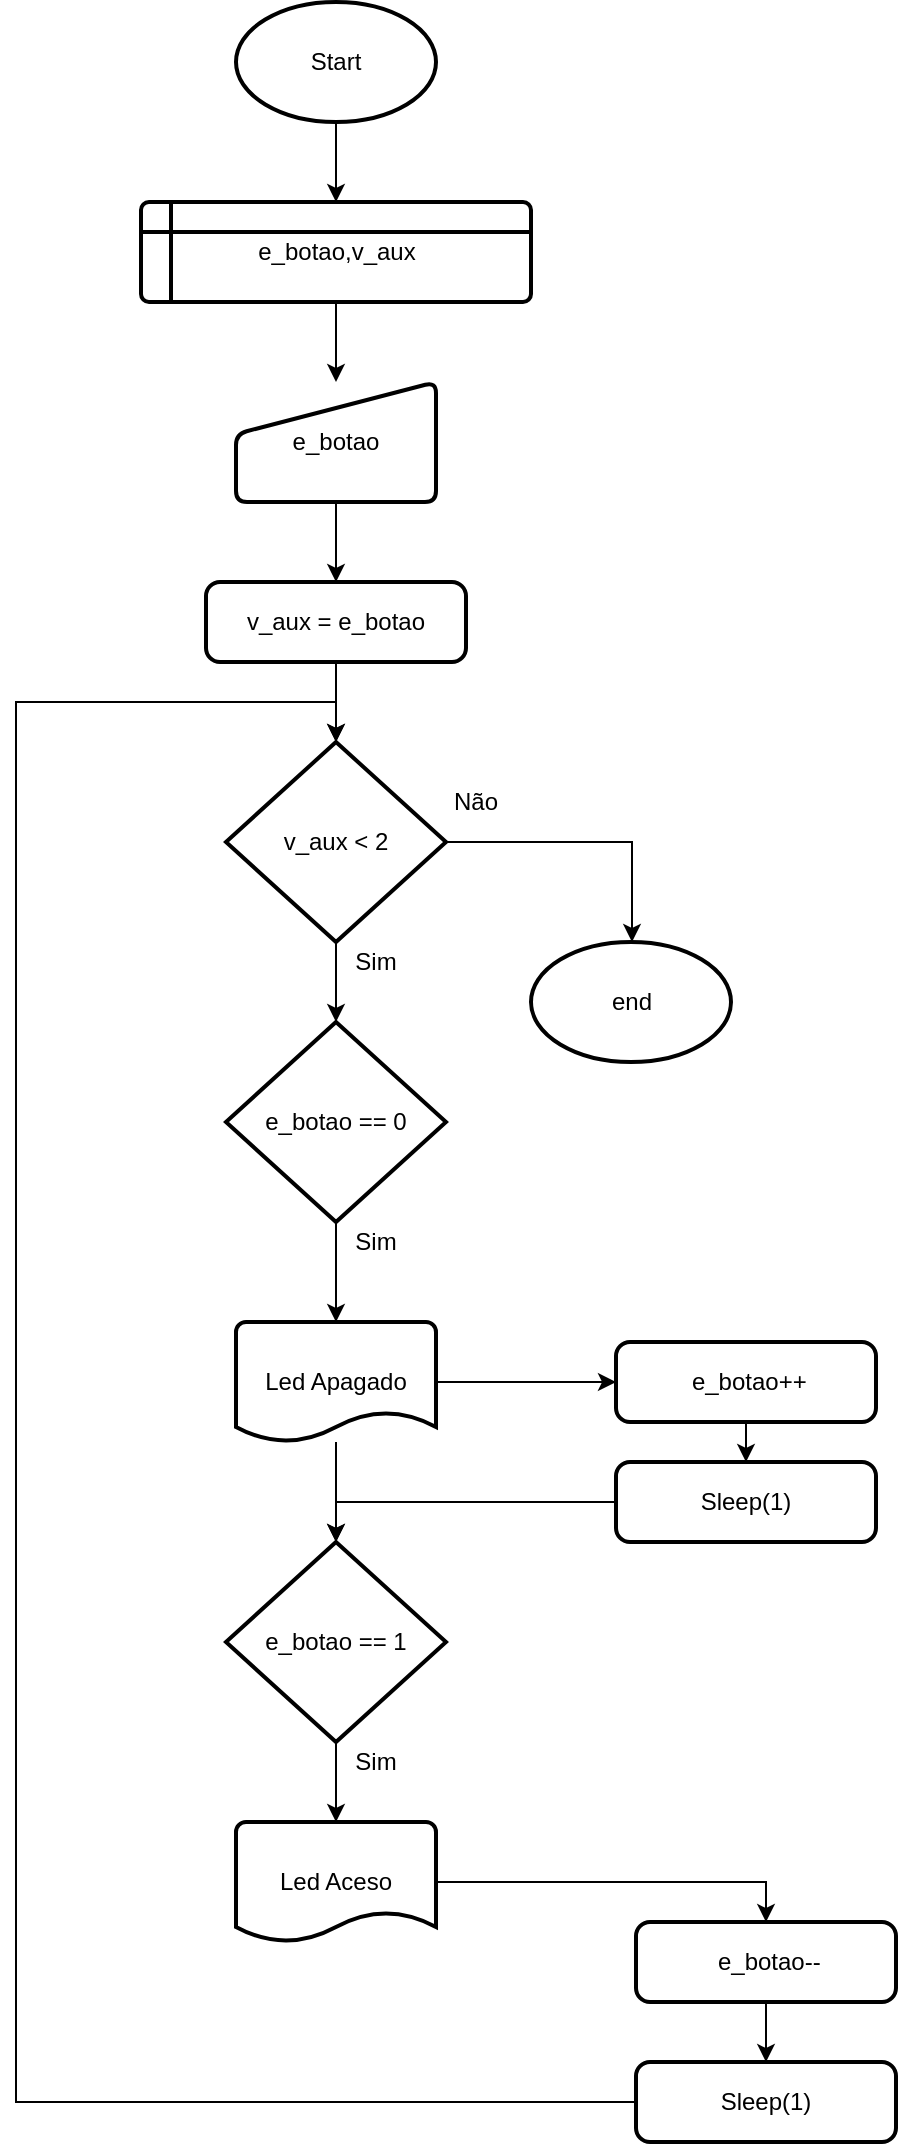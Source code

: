 <mxfile version="14.7.3" type="device"><diagram id="bAtRy4AtnlLyddLmSB6v" name="Page-1"><mxGraphModel dx="868" dy="393" grid="1" gridSize="10" guides="1" tooltips="1" connect="1" arrows="1" fold="1" page="1" pageScale="1" pageWidth="827" pageHeight="1169" math="0" shadow="0"><root><mxCell id="0"/><mxCell id="1" parent="0"/><mxCell id="hA6HvGTJ7c7k0ELDZRMZ-20" value="" style="edgeStyle=orthogonalEdgeStyle;rounded=0;orthogonalLoop=1;jettySize=auto;html=1;" edge="1" parent="1" source="hA6HvGTJ7c7k0ELDZRMZ-1" target="hA6HvGTJ7c7k0ELDZRMZ-2"><mxGeometry relative="1" as="geometry"/></mxCell><mxCell id="hA6HvGTJ7c7k0ELDZRMZ-1" value="&lt;font style=&quot;vertical-align: inherit&quot;&gt;&lt;font style=&quot;vertical-align: inherit&quot;&gt;Start&lt;/font&gt;&lt;/font&gt;" style="strokeWidth=2;html=1;shape=mxgraph.flowchart.start_1;whiteSpace=wrap;" vertex="1" parent="1"><mxGeometry x="270" y="10" width="100" height="60" as="geometry"/></mxCell><mxCell id="hA6HvGTJ7c7k0ELDZRMZ-21" value="" style="edgeStyle=orthogonalEdgeStyle;rounded=0;orthogonalLoop=1;jettySize=auto;html=1;" edge="1" parent="1" source="hA6HvGTJ7c7k0ELDZRMZ-2" target="hA6HvGTJ7c7k0ELDZRMZ-3"><mxGeometry relative="1" as="geometry"/></mxCell><mxCell id="hA6HvGTJ7c7k0ELDZRMZ-2" value="&lt;font style=&quot;vertical-align: inherit&quot;&gt;&lt;font style=&quot;vertical-align: inherit&quot;&gt;e_botao,v_aux&lt;/font&gt;&lt;/font&gt;" style="shape=internalStorage;whiteSpace=wrap;html=1;dx=15;dy=15;rounded=1;arcSize=8;strokeWidth=2;" vertex="1" parent="1"><mxGeometry x="222.5" y="110" width="195" height="50" as="geometry"/></mxCell><mxCell id="hA6HvGTJ7c7k0ELDZRMZ-23" value="" style="edgeStyle=orthogonalEdgeStyle;rounded=0;orthogonalLoop=1;jettySize=auto;html=1;" edge="1" parent="1" source="hA6HvGTJ7c7k0ELDZRMZ-3" target="hA6HvGTJ7c7k0ELDZRMZ-4"><mxGeometry relative="1" as="geometry"/></mxCell><mxCell id="hA6HvGTJ7c7k0ELDZRMZ-3" value="&lt;font style=&quot;vertical-align: inherit&quot;&gt;&lt;font style=&quot;vertical-align: inherit&quot;&gt;e_botao&lt;/font&gt;&lt;/font&gt;" style="html=1;strokeWidth=2;shape=manualInput;whiteSpace=wrap;rounded=1;size=26;arcSize=11;" vertex="1" parent="1"><mxGeometry x="270" y="200" width="100" height="60" as="geometry"/></mxCell><mxCell id="hA6HvGTJ7c7k0ELDZRMZ-24" value="" style="edgeStyle=orthogonalEdgeStyle;rounded=0;orthogonalLoop=1;jettySize=auto;html=1;" edge="1" parent="1" source="hA6HvGTJ7c7k0ELDZRMZ-4" target="hA6HvGTJ7c7k0ELDZRMZ-5"><mxGeometry relative="1" as="geometry"/></mxCell><mxCell id="hA6HvGTJ7c7k0ELDZRMZ-4" value="&lt;font style=&quot;vertical-align: inherit&quot;&gt;&lt;font style=&quot;vertical-align: inherit&quot;&gt;v_aux = e_botao&lt;/font&gt;&lt;/font&gt;" style="rounded=1;whiteSpace=wrap;html=1;absoluteArcSize=1;arcSize=14;strokeWidth=2;" vertex="1" parent="1"><mxGeometry x="255" y="300" width="130" height="40" as="geometry"/></mxCell><mxCell id="hA6HvGTJ7c7k0ELDZRMZ-25" value="" style="edgeStyle=orthogonalEdgeStyle;rounded=0;orthogonalLoop=1;jettySize=auto;html=1;" edge="1" parent="1" source="hA6HvGTJ7c7k0ELDZRMZ-5" target="hA6HvGTJ7c7k0ELDZRMZ-6"><mxGeometry relative="1" as="geometry"/></mxCell><mxCell id="hA6HvGTJ7c7k0ELDZRMZ-32" style="edgeStyle=orthogonalEdgeStyle;rounded=0;orthogonalLoop=1;jettySize=auto;html=1;exitX=1;exitY=0.5;exitDx=0;exitDy=0;exitPerimeter=0;" edge="1" parent="1" source="hA6HvGTJ7c7k0ELDZRMZ-5" target="hA6HvGTJ7c7k0ELDZRMZ-33"><mxGeometry relative="1" as="geometry"><mxPoint x="470" y="430" as="targetPoint"/><Array as="points"><mxPoint x="468" y="430"/></Array></mxGeometry></mxCell><mxCell id="hA6HvGTJ7c7k0ELDZRMZ-5" value="&lt;font style=&quot;vertical-align: inherit&quot;&gt;&lt;font style=&quot;vertical-align: inherit&quot;&gt;v_aux &amp;lt; 2&lt;/font&gt;&lt;/font&gt;" style="strokeWidth=2;html=1;shape=mxgraph.flowchart.decision;whiteSpace=wrap;" vertex="1" parent="1"><mxGeometry x="265" y="380" width="110" height="100" as="geometry"/></mxCell><mxCell id="hA6HvGTJ7c7k0ELDZRMZ-26" value="" style="edgeStyle=orthogonalEdgeStyle;rounded=0;orthogonalLoop=1;jettySize=auto;html=1;" edge="1" parent="1" source="hA6HvGTJ7c7k0ELDZRMZ-6" target="hA6HvGTJ7c7k0ELDZRMZ-7"><mxGeometry relative="1" as="geometry"/></mxCell><mxCell id="hA6HvGTJ7c7k0ELDZRMZ-6" value="&lt;font style=&quot;vertical-align: inherit&quot;&gt;&lt;font style=&quot;vertical-align: inherit&quot;&gt;&lt;font style=&quot;vertical-align: inherit&quot;&gt;&lt;font style=&quot;vertical-align: inherit&quot;&gt;e_botao == 0&lt;/font&gt;&lt;/font&gt;&lt;/font&gt;&lt;/font&gt;" style="strokeWidth=2;html=1;shape=mxgraph.flowchart.decision;whiteSpace=wrap;" vertex="1" parent="1"><mxGeometry x="265" y="520" width="110" height="100" as="geometry"/></mxCell><mxCell id="hA6HvGTJ7c7k0ELDZRMZ-13" style="edgeStyle=orthogonalEdgeStyle;rounded=0;orthogonalLoop=1;jettySize=auto;html=1;exitX=1;exitY=0.5;exitDx=0;exitDy=0;exitPerimeter=0;entryX=0;entryY=0.5;entryDx=0;entryDy=0;" edge="1" parent="1" source="hA6HvGTJ7c7k0ELDZRMZ-7" target="hA6HvGTJ7c7k0ELDZRMZ-10"><mxGeometry relative="1" as="geometry"><Array as="points"/></mxGeometry></mxCell><mxCell id="hA6HvGTJ7c7k0ELDZRMZ-29" value="" style="edgeStyle=orthogonalEdgeStyle;rounded=0;orthogonalLoop=1;jettySize=auto;html=1;" edge="1" parent="1" source="hA6HvGTJ7c7k0ELDZRMZ-7" target="hA6HvGTJ7c7k0ELDZRMZ-8"><mxGeometry relative="1" as="geometry"/></mxCell><mxCell id="hA6HvGTJ7c7k0ELDZRMZ-7" value="&lt;font style=&quot;vertical-align: inherit&quot;&gt;&lt;font style=&quot;vertical-align: inherit&quot;&gt;Led Apagado&lt;/font&gt;&lt;/font&gt;" style="strokeWidth=2;html=1;shape=mxgraph.flowchart.document2;whiteSpace=wrap;size=0.25;" vertex="1" parent="1"><mxGeometry x="270" y="670" width="100" height="60" as="geometry"/></mxCell><mxCell id="hA6HvGTJ7c7k0ELDZRMZ-27" value="" style="edgeStyle=orthogonalEdgeStyle;rounded=0;orthogonalLoop=1;jettySize=auto;html=1;" edge="1" parent="1" source="hA6HvGTJ7c7k0ELDZRMZ-8" target="hA6HvGTJ7c7k0ELDZRMZ-9"><mxGeometry relative="1" as="geometry"/></mxCell><mxCell id="hA6HvGTJ7c7k0ELDZRMZ-8" value="&lt;font style=&quot;vertical-align: inherit&quot;&gt;&lt;font style=&quot;vertical-align: inherit&quot;&gt;&lt;font style=&quot;vertical-align: inherit&quot;&gt;&lt;font style=&quot;vertical-align: inherit&quot;&gt;&lt;font style=&quot;vertical-align: inherit&quot;&gt;&lt;font style=&quot;vertical-align: inherit&quot;&gt;&lt;font style=&quot;vertical-align: inherit&quot;&gt;&lt;font style=&quot;vertical-align: inherit&quot;&gt;e_botao == 1&lt;/font&gt;&lt;/font&gt;&lt;/font&gt;&lt;/font&gt;&lt;/font&gt;&lt;/font&gt;&lt;/font&gt;&lt;/font&gt;" style="strokeWidth=2;html=1;shape=mxgraph.flowchart.decision;whiteSpace=wrap;" vertex="1" parent="1"><mxGeometry x="265" y="780" width="110" height="100" as="geometry"/></mxCell><mxCell id="hA6HvGTJ7c7k0ELDZRMZ-19" style="edgeStyle=orthogonalEdgeStyle;rounded=0;orthogonalLoop=1;jettySize=auto;html=1;entryX=0.5;entryY=0;entryDx=0;entryDy=0;" edge="1" parent="1" source="hA6HvGTJ7c7k0ELDZRMZ-9" target="hA6HvGTJ7c7k0ELDZRMZ-17"><mxGeometry relative="1" as="geometry"/></mxCell><mxCell id="hA6HvGTJ7c7k0ELDZRMZ-9" value="&lt;font style=&quot;vertical-align: inherit&quot;&gt;&lt;font style=&quot;vertical-align: inherit&quot;&gt;&lt;font style=&quot;vertical-align: inherit&quot;&gt;&lt;font style=&quot;vertical-align: inherit&quot;&gt;Led Aceso&lt;/font&gt;&lt;/font&gt;&lt;/font&gt;&lt;/font&gt;" style="strokeWidth=2;html=1;shape=mxgraph.flowchart.document2;whiteSpace=wrap;size=0.25;" vertex="1" parent="1"><mxGeometry x="270" y="920" width="100" height="60" as="geometry"/></mxCell><mxCell id="hA6HvGTJ7c7k0ELDZRMZ-14" style="edgeStyle=orthogonalEdgeStyle;rounded=0;orthogonalLoop=1;jettySize=auto;html=1;entryX=0.5;entryY=0;entryDx=0;entryDy=0;" edge="1" parent="1" source="hA6HvGTJ7c7k0ELDZRMZ-10" target="hA6HvGTJ7c7k0ELDZRMZ-11"><mxGeometry relative="1" as="geometry"/></mxCell><mxCell id="hA6HvGTJ7c7k0ELDZRMZ-10" value="&lt;font style=&quot;vertical-align: inherit&quot;&gt;&lt;font style=&quot;vertical-align: inherit&quot;&gt;&amp;nbsp;e_botao++&lt;/font&gt;&lt;/font&gt;" style="rounded=1;whiteSpace=wrap;html=1;absoluteArcSize=1;arcSize=14;strokeWidth=2;" vertex="1" parent="1"><mxGeometry x="460" y="680" width="130" height="40" as="geometry"/></mxCell><mxCell id="hA6HvGTJ7c7k0ELDZRMZ-15" style="edgeStyle=orthogonalEdgeStyle;rounded=0;orthogonalLoop=1;jettySize=auto;html=1;exitX=0;exitY=0.5;exitDx=0;exitDy=0;entryX=0.5;entryY=0;entryDx=0;entryDy=0;entryPerimeter=0;" edge="1" parent="1" source="hA6HvGTJ7c7k0ELDZRMZ-11" target="hA6HvGTJ7c7k0ELDZRMZ-8"><mxGeometry relative="1" as="geometry"/></mxCell><mxCell id="hA6HvGTJ7c7k0ELDZRMZ-11" value="&lt;font style=&quot;vertical-align: inherit&quot;&gt;&lt;font style=&quot;vertical-align: inherit&quot;&gt;Sleep(1)&lt;br&gt;&lt;/font&gt;&lt;/font&gt;" style="rounded=1;whiteSpace=wrap;html=1;absoluteArcSize=1;arcSize=14;strokeWidth=2;" vertex="1" parent="1"><mxGeometry x="460" y="740" width="130" height="40" as="geometry"/></mxCell><mxCell id="hA6HvGTJ7c7k0ELDZRMZ-16" style="edgeStyle=orthogonalEdgeStyle;rounded=0;orthogonalLoop=1;jettySize=auto;html=1;entryX=0.5;entryY=0;entryDx=0;entryDy=0;" edge="1" parent="1" source="hA6HvGTJ7c7k0ELDZRMZ-17" target="hA6HvGTJ7c7k0ELDZRMZ-18"><mxGeometry relative="1" as="geometry"/></mxCell><mxCell id="hA6HvGTJ7c7k0ELDZRMZ-17" value="&lt;font style=&quot;vertical-align: inherit&quot;&gt;&lt;font style=&quot;vertical-align: inherit&quot;&gt;&amp;nbsp;e_botao--&lt;/font&gt;&lt;/font&gt;" style="rounded=1;whiteSpace=wrap;html=1;absoluteArcSize=1;arcSize=14;strokeWidth=2;" vertex="1" parent="1"><mxGeometry x="470" y="970" width="130" height="40" as="geometry"/></mxCell><mxCell id="hA6HvGTJ7c7k0ELDZRMZ-28" style="edgeStyle=orthogonalEdgeStyle;rounded=0;orthogonalLoop=1;jettySize=auto;html=1;entryX=0.5;entryY=0;entryDx=0;entryDy=0;entryPerimeter=0;" edge="1" parent="1" source="hA6HvGTJ7c7k0ELDZRMZ-18" target="hA6HvGTJ7c7k0ELDZRMZ-5"><mxGeometry relative="1" as="geometry"><mxPoint x="320" y="372" as="targetPoint"/><Array as="points"><mxPoint x="160" y="1060"/><mxPoint x="160" y="360"/><mxPoint x="320" y="360"/></Array></mxGeometry></mxCell><mxCell id="hA6HvGTJ7c7k0ELDZRMZ-18" value="&lt;font style=&quot;vertical-align: inherit&quot;&gt;&lt;font style=&quot;vertical-align: inherit&quot;&gt;Sleep(1)&lt;br&gt;&lt;/font&gt;&lt;/font&gt;" style="rounded=1;whiteSpace=wrap;html=1;absoluteArcSize=1;arcSize=14;strokeWidth=2;" vertex="1" parent="1"><mxGeometry x="470" y="1040" width="130" height="40" as="geometry"/></mxCell><mxCell id="hA6HvGTJ7c7k0ELDZRMZ-30" value="Sim" style="text;html=1;strokeColor=none;fillColor=none;align=center;verticalAlign=middle;whiteSpace=wrap;rounded=0;" vertex="1" parent="1"><mxGeometry x="320" y="620" width="40" height="20" as="geometry"/></mxCell><mxCell id="hA6HvGTJ7c7k0ELDZRMZ-31" value="Sim" style="text;html=1;strokeColor=none;fillColor=none;align=center;verticalAlign=middle;whiteSpace=wrap;rounded=0;" vertex="1" parent="1"><mxGeometry x="320" y="880" width="40" height="20" as="geometry"/></mxCell><mxCell id="hA6HvGTJ7c7k0ELDZRMZ-33" value="end" style="strokeWidth=2;html=1;shape=mxgraph.flowchart.start_1;whiteSpace=wrap;" vertex="1" parent="1"><mxGeometry x="417.5" y="480" width="100" height="60" as="geometry"/></mxCell><mxCell id="hA6HvGTJ7c7k0ELDZRMZ-34" value="Sim" style="text;html=1;strokeColor=none;fillColor=none;align=center;verticalAlign=middle;whiteSpace=wrap;rounded=0;" vertex="1" parent="1"><mxGeometry x="320" y="480" width="40" height="20" as="geometry"/></mxCell><mxCell id="hA6HvGTJ7c7k0ELDZRMZ-35" value="Não" style="text;html=1;strokeColor=none;fillColor=none;align=center;verticalAlign=middle;whiteSpace=wrap;rounded=0;" vertex="1" parent="1"><mxGeometry x="370" y="400" width="40" height="20" as="geometry"/></mxCell></root></mxGraphModel></diagram></mxfile>